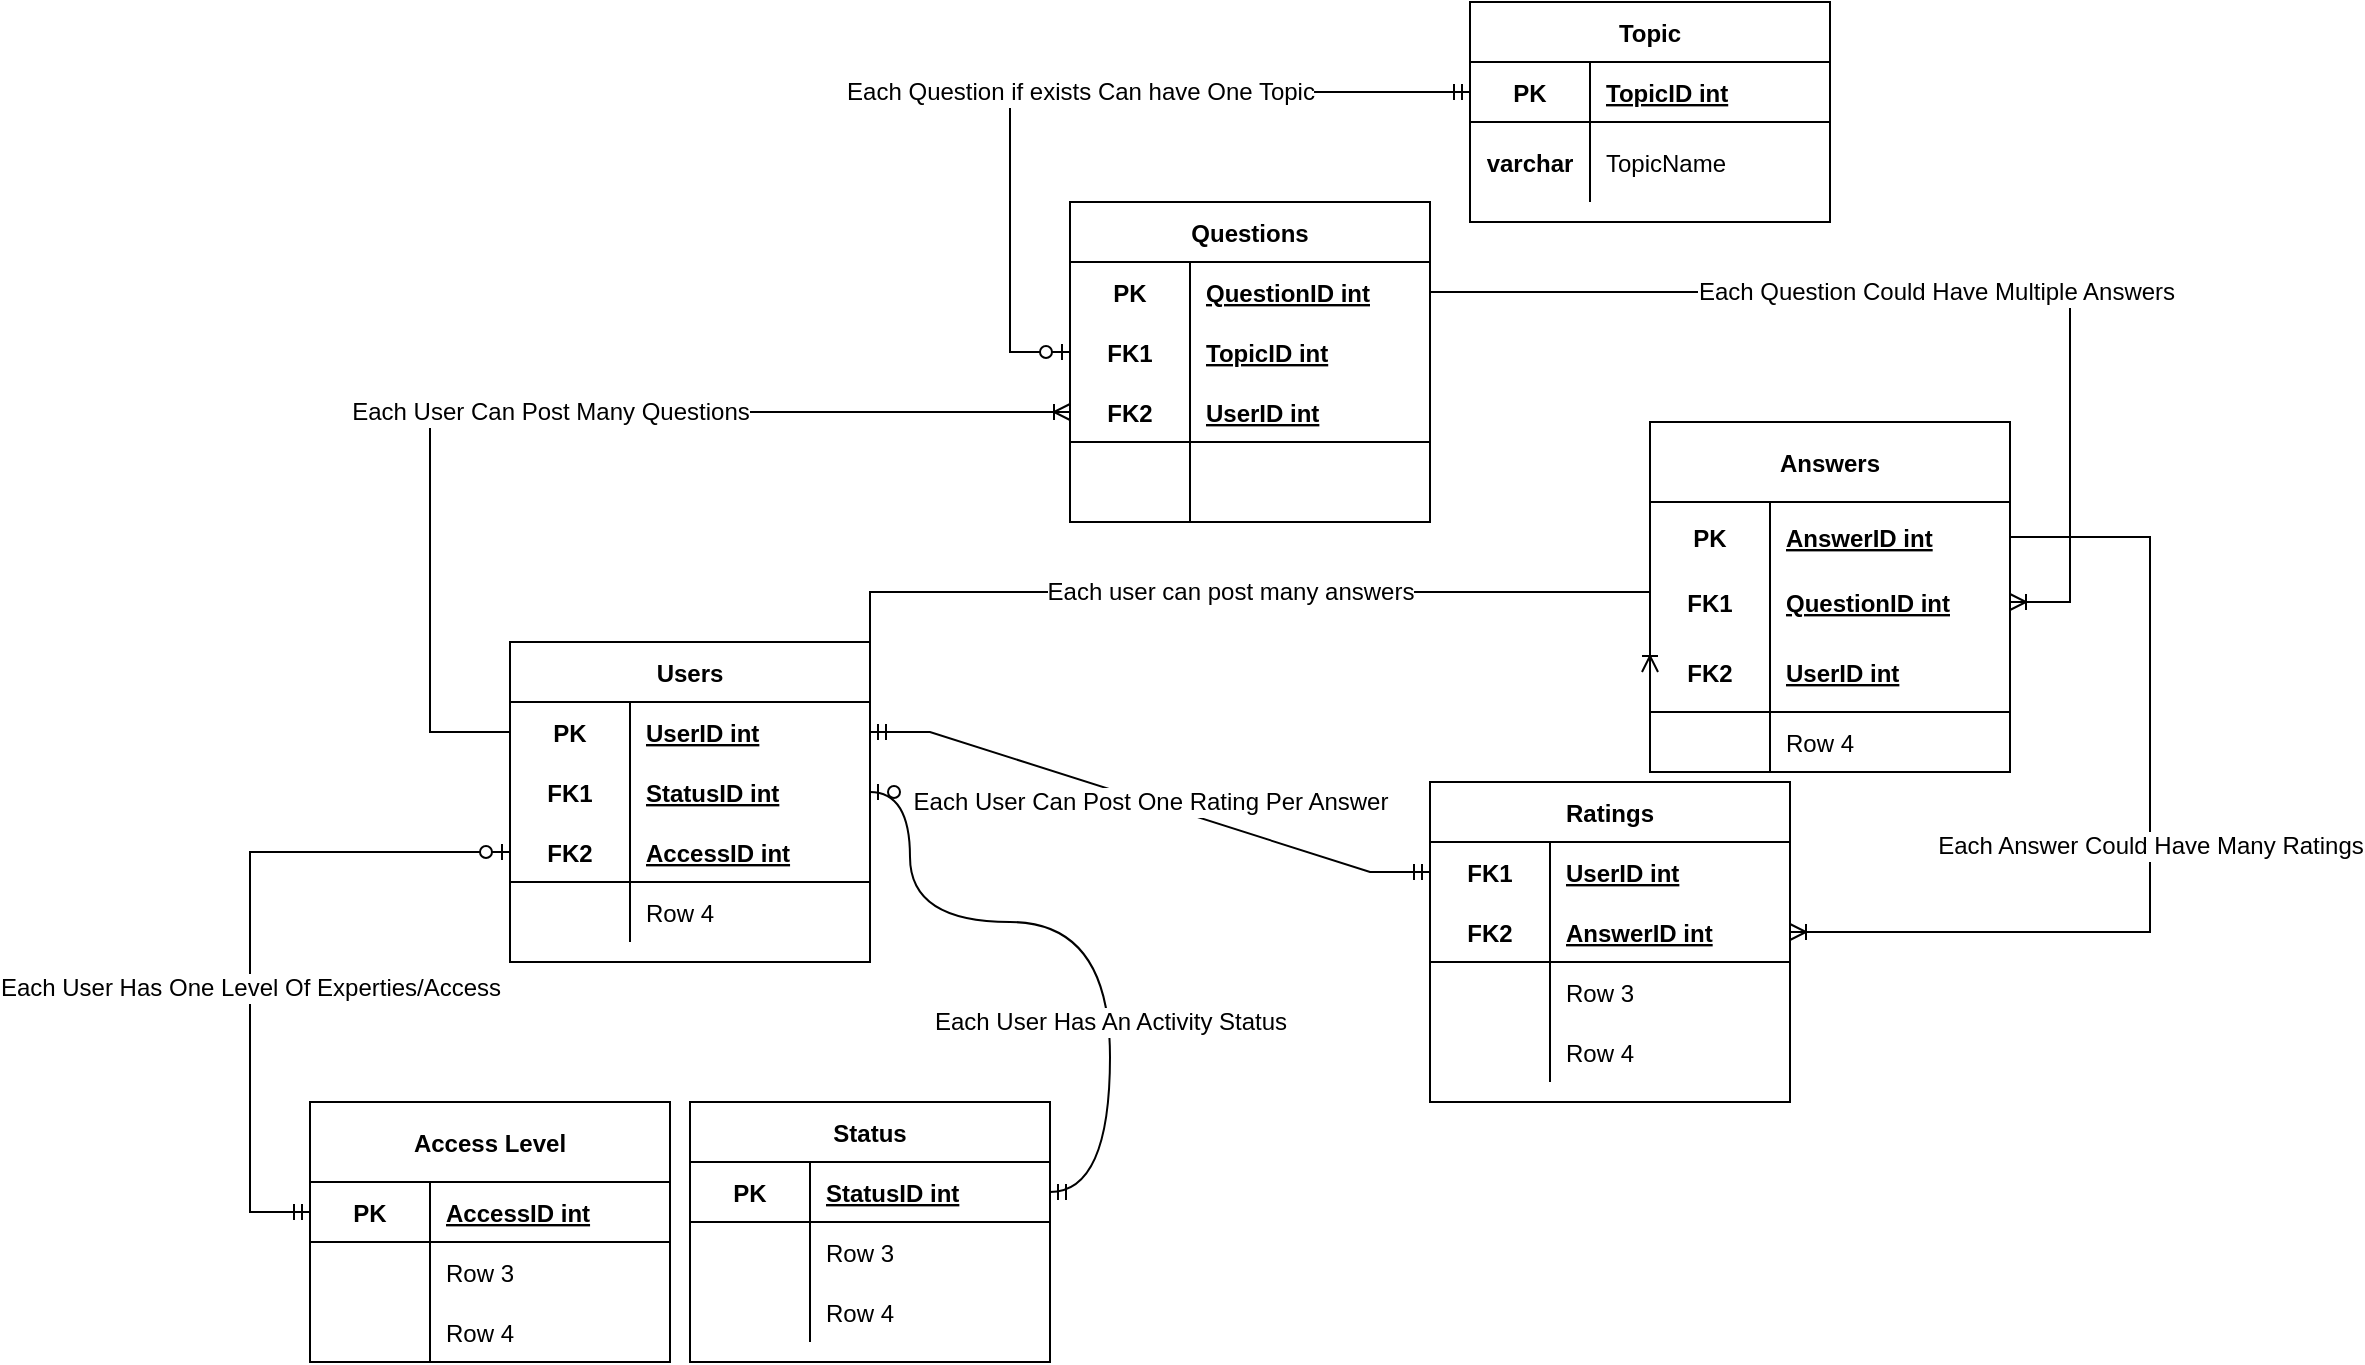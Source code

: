 <mxfile version="17.5.0" type="device"><diagram name="Page-1" id="a7904f86-f2b4-8e86-fa97-74104820619b"><mxGraphModel dx="2596" dy="946" grid="1" gridSize="10" guides="1" tooltips="1" connect="1" arrows="1" fold="1" page="1" pageScale="1" pageWidth="1100" pageHeight="850" background="none" math="0" shadow="0"><root><mxCell id="0"/><mxCell id="1" parent="0"/><mxCell id="Rls586xQBpQvgFE5oUQz-1" value="Users" style="shape=table;startSize=30;container=1;collapsible=1;childLayout=tableLayout;fixedRows=1;rowLines=0;fontStyle=1;align=center;resizeLast=1;strokeColor=default;" vertex="1" parent="1"><mxGeometry x="20" y="440" width="180" height="160" as="geometry"/></mxCell><mxCell id="Rls586xQBpQvgFE5oUQz-2" value="" style="shape=tableRow;horizontal=0;startSize=0;swimlaneHead=0;swimlaneBody=0;fillColor=none;collapsible=0;dropTarget=0;points=[[0,0.5],[1,0.5]];portConstraint=eastwest;top=0;left=0;right=0;bottom=0;" vertex="1" parent="Rls586xQBpQvgFE5oUQz-1"><mxGeometry y="30" width="180" height="30" as="geometry"/></mxCell><mxCell id="Rls586xQBpQvgFE5oUQz-3" value="PK" style="shape=partialRectangle;connectable=0;fillColor=none;top=0;left=0;bottom=0;right=0;fontStyle=1;overflow=hidden;" vertex="1" parent="Rls586xQBpQvgFE5oUQz-2"><mxGeometry width="60" height="30" as="geometry"><mxRectangle width="60" height="30" as="alternateBounds"/></mxGeometry></mxCell><mxCell id="Rls586xQBpQvgFE5oUQz-4" value="UserID int" style="shape=partialRectangle;connectable=0;fillColor=none;top=0;left=0;bottom=0;right=0;align=left;spacingLeft=6;fontStyle=5;overflow=hidden;" vertex="1" parent="Rls586xQBpQvgFE5oUQz-2"><mxGeometry x="60" width="120" height="30" as="geometry"><mxRectangle width="120" height="30" as="alternateBounds"/></mxGeometry></mxCell><mxCell id="Rls586xQBpQvgFE5oUQz-8" value="" style="shape=tableRow;horizontal=0;startSize=0;swimlaneHead=0;swimlaneBody=0;fillColor=none;collapsible=0;dropTarget=0;points=[[0,0.5],[1,0.5]];portConstraint=eastwest;top=0;left=0;right=0;bottom=0;" vertex="1" parent="Rls586xQBpQvgFE5oUQz-1"><mxGeometry y="60" width="180" height="30" as="geometry"/></mxCell><mxCell id="Rls586xQBpQvgFE5oUQz-9" value="FK1" style="shape=partialRectangle;connectable=0;fillColor=none;top=0;left=0;bottom=0;right=0;editable=1;overflow=hidden;fontStyle=1" vertex="1" parent="Rls586xQBpQvgFE5oUQz-8"><mxGeometry width="60" height="30" as="geometry"><mxRectangle width="60" height="30" as="alternateBounds"/></mxGeometry></mxCell><mxCell id="Rls586xQBpQvgFE5oUQz-10" value="StatusID int" style="shape=partialRectangle;connectable=0;fillColor=none;top=0;left=0;bottom=0;right=0;align=left;spacingLeft=6;overflow=hidden;fontStyle=5" vertex="1" parent="Rls586xQBpQvgFE5oUQz-8"><mxGeometry x="60" width="120" height="30" as="geometry"><mxRectangle width="120" height="30" as="alternateBounds"/></mxGeometry></mxCell><mxCell id="Rls586xQBpQvgFE5oUQz-5" value="" style="shape=tableRow;horizontal=0;startSize=0;swimlaneHead=0;swimlaneBody=0;fillColor=none;collapsible=0;dropTarget=0;points=[[0,0.5],[1,0.5]];portConstraint=eastwest;top=0;left=0;right=0;bottom=1;" vertex="1" parent="Rls586xQBpQvgFE5oUQz-1"><mxGeometry y="90" width="180" height="30" as="geometry"/></mxCell><mxCell id="Rls586xQBpQvgFE5oUQz-6" value="FK2" style="shape=partialRectangle;connectable=0;fillColor=none;top=0;left=0;bottom=0;right=0;fontStyle=1;overflow=hidden;" vertex="1" parent="Rls586xQBpQvgFE5oUQz-5"><mxGeometry width="60" height="30" as="geometry"><mxRectangle width="60" height="30" as="alternateBounds"/></mxGeometry></mxCell><mxCell id="Rls586xQBpQvgFE5oUQz-7" value="AccessID int" style="shape=partialRectangle;connectable=0;fillColor=none;top=0;left=0;bottom=0;right=0;align=left;spacingLeft=6;fontStyle=5;overflow=hidden;" vertex="1" parent="Rls586xQBpQvgFE5oUQz-5"><mxGeometry x="60" width="120" height="30" as="geometry"><mxRectangle width="120" height="30" as="alternateBounds"/></mxGeometry></mxCell><mxCell id="Rls586xQBpQvgFE5oUQz-11" value="" style="shape=tableRow;horizontal=0;startSize=0;swimlaneHead=0;swimlaneBody=0;fillColor=none;collapsible=0;dropTarget=0;points=[[0,0.5],[1,0.5]];portConstraint=eastwest;top=0;left=0;right=0;bottom=0;" vertex="1" parent="Rls586xQBpQvgFE5oUQz-1"><mxGeometry y="120" width="180" height="30" as="geometry"/></mxCell><mxCell id="Rls586xQBpQvgFE5oUQz-12" value="" style="shape=partialRectangle;connectable=0;fillColor=none;top=0;left=0;bottom=0;right=0;editable=1;overflow=hidden;" vertex="1" parent="Rls586xQBpQvgFE5oUQz-11"><mxGeometry width="60" height="30" as="geometry"><mxRectangle width="60" height="30" as="alternateBounds"/></mxGeometry></mxCell><mxCell id="Rls586xQBpQvgFE5oUQz-13" value="Row 4" style="shape=partialRectangle;connectable=0;fillColor=none;top=0;left=0;bottom=0;right=0;align=left;spacingLeft=6;overflow=hidden;" vertex="1" parent="Rls586xQBpQvgFE5oUQz-11"><mxGeometry x="60" width="120" height="30" as="geometry"><mxRectangle width="120" height="30" as="alternateBounds"/></mxGeometry></mxCell><mxCell id="Rls586xQBpQvgFE5oUQz-14" value="Answers" style="shape=table;startSize=40;container=1;collapsible=1;childLayout=tableLayout;fixedRows=1;rowLines=0;fontStyle=1;align=center;resizeLast=1;" vertex="1" parent="1"><mxGeometry x="590" y="330" width="180" height="175" as="geometry"/></mxCell><mxCell id="Rls586xQBpQvgFE5oUQz-15" value="" style="shape=tableRow;horizontal=0;startSize=0;swimlaneHead=0;swimlaneBody=0;fillColor=none;collapsible=0;dropTarget=0;points=[[0,0.5],[1,0.5]];portConstraint=eastwest;top=0;left=0;right=0;bottom=0;" vertex="1" parent="Rls586xQBpQvgFE5oUQz-14"><mxGeometry y="40" width="180" height="35" as="geometry"/></mxCell><mxCell id="Rls586xQBpQvgFE5oUQz-16" value="PK" style="shape=partialRectangle;connectable=0;fillColor=none;top=0;left=0;bottom=0;right=0;fontStyle=1;overflow=hidden;" vertex="1" parent="Rls586xQBpQvgFE5oUQz-15"><mxGeometry width="60" height="35" as="geometry"><mxRectangle width="60" height="35" as="alternateBounds"/></mxGeometry></mxCell><mxCell id="Rls586xQBpQvgFE5oUQz-17" value="AnswerID int" style="shape=partialRectangle;connectable=0;fillColor=none;top=0;left=0;bottom=0;right=0;align=left;spacingLeft=6;fontStyle=5;overflow=hidden;" vertex="1" parent="Rls586xQBpQvgFE5oUQz-15"><mxGeometry x="60" width="120" height="35" as="geometry"><mxRectangle width="120" height="35" as="alternateBounds"/></mxGeometry></mxCell><mxCell id="Rls586xQBpQvgFE5oUQz-21" value="" style="shape=tableRow;horizontal=0;startSize=0;swimlaneHead=0;swimlaneBody=0;fillColor=none;collapsible=0;dropTarget=0;points=[[0,0.5],[1,0.5]];portConstraint=eastwest;top=0;left=0;right=0;bottom=0;" vertex="1" parent="Rls586xQBpQvgFE5oUQz-14"><mxGeometry y="75" width="180" height="30" as="geometry"/></mxCell><mxCell id="Rls586xQBpQvgFE5oUQz-22" value="FK1" style="shape=partialRectangle;connectable=0;fillColor=none;top=0;left=0;bottom=0;right=0;editable=1;overflow=hidden;fontStyle=1" vertex="1" parent="Rls586xQBpQvgFE5oUQz-21"><mxGeometry width="60" height="30" as="geometry"><mxRectangle width="60" height="30" as="alternateBounds"/></mxGeometry></mxCell><mxCell id="Rls586xQBpQvgFE5oUQz-23" value="QuestionID int" style="shape=partialRectangle;connectable=0;fillColor=none;top=0;left=0;bottom=0;right=0;align=left;spacingLeft=6;overflow=hidden;fontStyle=5" vertex="1" parent="Rls586xQBpQvgFE5oUQz-21"><mxGeometry x="60" width="120" height="30" as="geometry"><mxRectangle width="120" height="30" as="alternateBounds"/></mxGeometry></mxCell><mxCell id="Rls586xQBpQvgFE5oUQz-18" value="" style="shape=tableRow;horizontal=0;startSize=0;swimlaneHead=0;swimlaneBody=0;fillColor=none;collapsible=0;dropTarget=0;points=[[0,0.5],[1,0.5]];portConstraint=eastwest;top=0;left=0;right=0;bottom=1;" vertex="1" parent="Rls586xQBpQvgFE5oUQz-14"><mxGeometry y="105" width="180" height="40" as="geometry"/></mxCell><mxCell id="Rls586xQBpQvgFE5oUQz-19" value="FK2" style="shape=partialRectangle;connectable=0;fillColor=none;top=0;left=0;bottom=0;right=0;fontStyle=1;overflow=hidden;" vertex="1" parent="Rls586xQBpQvgFE5oUQz-18"><mxGeometry width="60" height="40" as="geometry"><mxRectangle width="60" height="40" as="alternateBounds"/></mxGeometry></mxCell><mxCell id="Rls586xQBpQvgFE5oUQz-20" value="UserID int" style="shape=partialRectangle;connectable=0;fillColor=none;top=0;left=0;bottom=0;right=0;align=left;spacingLeft=6;fontStyle=5;overflow=hidden;" vertex="1" parent="Rls586xQBpQvgFE5oUQz-18"><mxGeometry x="60" width="120" height="40" as="geometry"><mxRectangle width="120" height="40" as="alternateBounds"/></mxGeometry></mxCell><mxCell id="Rls586xQBpQvgFE5oUQz-24" value="" style="shape=tableRow;horizontal=0;startSize=0;swimlaneHead=0;swimlaneBody=0;fillColor=none;collapsible=0;dropTarget=0;points=[[0,0.5],[1,0.5]];portConstraint=eastwest;top=0;left=0;right=0;bottom=0;" vertex="1" parent="Rls586xQBpQvgFE5oUQz-14"><mxGeometry y="145" width="180" height="30" as="geometry"/></mxCell><mxCell id="Rls586xQBpQvgFE5oUQz-25" value="" style="shape=partialRectangle;connectable=0;fillColor=none;top=0;left=0;bottom=0;right=0;editable=1;overflow=hidden;" vertex="1" parent="Rls586xQBpQvgFE5oUQz-24"><mxGeometry width="60" height="30" as="geometry"><mxRectangle width="60" height="30" as="alternateBounds"/></mxGeometry></mxCell><mxCell id="Rls586xQBpQvgFE5oUQz-26" value="Row 4" style="shape=partialRectangle;connectable=0;fillColor=none;top=0;left=0;bottom=0;right=0;align=left;spacingLeft=6;overflow=hidden;" vertex="1" parent="Rls586xQBpQvgFE5oUQz-24"><mxGeometry x="60" width="120" height="30" as="geometry"><mxRectangle width="120" height="30" as="alternateBounds"/></mxGeometry></mxCell><mxCell id="Rls586xQBpQvgFE5oUQz-27" value="Questions" style="shape=table;startSize=30;container=1;collapsible=1;childLayout=tableLayout;fixedRows=1;rowLines=0;fontStyle=1;align=center;resizeLast=1;" vertex="1" parent="1"><mxGeometry x="300" y="220" width="180" height="160" as="geometry"/></mxCell><mxCell id="Rls586xQBpQvgFE5oUQz-34" value="" style="shape=tableRow;horizontal=0;startSize=0;swimlaneHead=0;swimlaneBody=0;fillColor=none;collapsible=0;dropTarget=0;points=[[0,0.5],[1,0.5]];portConstraint=eastwest;top=0;left=0;right=0;bottom=0;" vertex="1" parent="Rls586xQBpQvgFE5oUQz-27"><mxGeometry y="30" width="180" height="30" as="geometry"/></mxCell><mxCell id="Rls586xQBpQvgFE5oUQz-35" value="PK" style="shape=partialRectangle;connectable=0;fillColor=none;top=0;left=0;bottom=0;right=0;editable=1;overflow=hidden;fontStyle=1" vertex="1" parent="Rls586xQBpQvgFE5oUQz-34"><mxGeometry width="60" height="30" as="geometry"><mxRectangle width="60" height="30" as="alternateBounds"/></mxGeometry></mxCell><mxCell id="Rls586xQBpQvgFE5oUQz-36" value="QuestionID int" style="shape=partialRectangle;connectable=0;fillColor=none;top=0;left=0;bottom=0;right=0;align=left;spacingLeft=6;overflow=hidden;fontStyle=5" vertex="1" parent="Rls586xQBpQvgFE5oUQz-34"><mxGeometry x="60" width="120" height="30" as="geometry"><mxRectangle width="120" height="30" as="alternateBounds"/></mxGeometry></mxCell><mxCell id="Rls586xQBpQvgFE5oUQz-37" value="" style="shape=tableRow;horizontal=0;startSize=0;swimlaneHead=0;swimlaneBody=0;fillColor=none;collapsible=0;dropTarget=0;points=[[0,0.5],[1,0.5]];portConstraint=eastwest;top=0;left=0;right=0;bottom=0;" vertex="1" parent="Rls586xQBpQvgFE5oUQz-27"><mxGeometry y="60" width="180" height="30" as="geometry"/></mxCell><mxCell id="Rls586xQBpQvgFE5oUQz-38" value="FK1" style="shape=partialRectangle;connectable=0;fillColor=none;top=0;left=0;bottom=0;right=0;editable=1;overflow=hidden;fontStyle=1" vertex="1" parent="Rls586xQBpQvgFE5oUQz-37"><mxGeometry width="60" height="30" as="geometry"><mxRectangle width="60" height="30" as="alternateBounds"/></mxGeometry></mxCell><mxCell id="Rls586xQBpQvgFE5oUQz-39" value="TopicID int" style="shape=partialRectangle;connectable=0;fillColor=none;top=0;left=0;bottom=0;right=0;align=left;spacingLeft=6;overflow=hidden;fontStyle=5" vertex="1" parent="Rls586xQBpQvgFE5oUQz-37"><mxGeometry x="60" width="120" height="30" as="geometry"><mxRectangle width="120" height="30" as="alternateBounds"/></mxGeometry></mxCell><mxCell id="Rls586xQBpQvgFE5oUQz-31" value="" style="shape=tableRow;horizontal=0;startSize=0;swimlaneHead=0;swimlaneBody=0;fillColor=none;collapsible=0;dropTarget=0;points=[[0,0.5],[1,0.5]];portConstraint=eastwest;top=0;left=0;right=0;bottom=1;" vertex="1" parent="Rls586xQBpQvgFE5oUQz-27"><mxGeometry y="90" width="180" height="30" as="geometry"/></mxCell><mxCell id="Rls586xQBpQvgFE5oUQz-32" value="FK2" style="shape=partialRectangle;connectable=0;fillColor=none;top=0;left=0;bottom=0;right=0;fontStyle=1;overflow=hidden;" vertex="1" parent="Rls586xQBpQvgFE5oUQz-31"><mxGeometry width="60" height="30" as="geometry"><mxRectangle width="60" height="30" as="alternateBounds"/></mxGeometry></mxCell><mxCell id="Rls586xQBpQvgFE5oUQz-33" value="UserID int" style="shape=partialRectangle;connectable=0;fillColor=none;top=0;left=0;bottom=0;right=0;align=left;spacingLeft=6;fontStyle=5;overflow=hidden;" vertex="1" parent="Rls586xQBpQvgFE5oUQz-31"><mxGeometry x="60" width="120" height="30" as="geometry"><mxRectangle width="120" height="30" as="alternateBounds"/></mxGeometry></mxCell><mxCell id="Rls586xQBpQvgFE5oUQz-28" value="" style="shape=tableRow;horizontal=0;startSize=0;swimlaneHead=0;swimlaneBody=0;fillColor=none;collapsible=0;dropTarget=0;points=[[0,0.5],[1,0.5]];portConstraint=eastwest;top=0;left=0;right=0;bottom=0;" vertex="1" parent="Rls586xQBpQvgFE5oUQz-27"><mxGeometry y="120" width="180" height="40" as="geometry"/></mxCell><mxCell id="Rls586xQBpQvgFE5oUQz-29" value="" style="shape=partialRectangle;connectable=0;fillColor=none;top=0;left=0;bottom=0;right=0;fontStyle=1;overflow=hidden;" vertex="1" parent="Rls586xQBpQvgFE5oUQz-28"><mxGeometry width="60" height="40" as="geometry"><mxRectangle width="60" height="40" as="alternateBounds"/></mxGeometry></mxCell><mxCell id="Rls586xQBpQvgFE5oUQz-30" value="" style="shape=partialRectangle;connectable=0;fillColor=none;top=0;left=0;bottom=0;right=0;align=left;spacingLeft=6;fontStyle=5;overflow=hidden;" vertex="1" parent="Rls586xQBpQvgFE5oUQz-28"><mxGeometry x="60" width="120" height="40" as="geometry"><mxRectangle width="120" height="40" as="alternateBounds"/></mxGeometry></mxCell><mxCell id="Rls586xQBpQvgFE5oUQz-40" value="Each user can post many answers" style="edgeStyle=elbowEdgeStyle;fontSize=12;html=1;endArrow=ERoneToMany;rounded=0;entryX=0;entryY=0.5;entryDx=0;entryDy=0;exitX=1;exitY=0.5;exitDx=0;exitDy=0;elbow=vertical;" edge="1" parent="1" source="Rls586xQBpQvgFE5oUQz-2" target="Rls586xQBpQvgFE5oUQz-18"><mxGeometry width="100" height="100" relative="1" as="geometry"><mxPoint x="690" y="810" as="sourcePoint"/><mxPoint x="440" y="160" as="targetPoint"/><Array as="points"><mxPoint x="470" y="415"/></Array></mxGeometry></mxCell><mxCell id="Rls586xQBpQvgFE5oUQz-43" value="Each User Can Post Many Questions" style="edgeStyle=elbowEdgeStyle;fontSize=12;html=1;endArrow=ERoneToMany;rounded=0;entryX=0;entryY=0.5;entryDx=0;entryDy=0;exitX=0;exitY=0.5;exitDx=0;exitDy=0;" edge="1" parent="1" source="Rls586xQBpQvgFE5oUQz-2" target="Rls586xQBpQvgFE5oUQz-31"><mxGeometry width="100" height="100" relative="1" as="geometry"><mxPoint x="30" y="180" as="sourcePoint"/><mxPoint x="120" y="250" as="targetPoint"/><Array as="points"><mxPoint x="-20" y="360"/><mxPoint x="220" y="320"/><mxPoint x="380" y="590"/><mxPoint x="400" y="570"/></Array></mxGeometry></mxCell><mxCell id="Rls586xQBpQvgFE5oUQz-45" value="Each Question Could Have Multiple Answers" style="edgeStyle=elbowEdgeStyle;fontSize=12;html=1;endArrow=ERoneToMany;rounded=0;exitX=1;exitY=0.5;exitDx=0;exitDy=0;entryX=1;entryY=0.5;entryDx=0;entryDy=0;" edge="1" parent="1" source="Rls586xQBpQvgFE5oUQz-34" target="Rls586xQBpQvgFE5oUQz-21"><mxGeometry width="100" height="100" relative="1" as="geometry"><mxPoint x="580" y="460" as="sourcePoint"/><mxPoint x="990" y="550" as="targetPoint"/><Array as="points"><mxPoint x="800" y="550"/><mxPoint x="810" y="580"/></Array></mxGeometry></mxCell><mxCell id="Rls586xQBpQvgFE5oUQz-47" value="Ratings" style="shape=table;startSize=30;container=1;collapsible=1;childLayout=tableLayout;fixedRows=1;rowLines=0;fontStyle=1;align=center;resizeLast=1;" vertex="1" parent="1"><mxGeometry x="480" y="510" width="180" height="160" as="geometry"/></mxCell><mxCell id="Rls586xQBpQvgFE5oUQz-48" value="" style="shape=tableRow;horizontal=0;startSize=0;swimlaneHead=0;swimlaneBody=0;fillColor=none;collapsible=0;dropTarget=0;points=[[0,0.5],[1,0.5]];portConstraint=eastwest;top=0;left=0;right=0;bottom=0;" vertex="1" parent="Rls586xQBpQvgFE5oUQz-47"><mxGeometry y="30" width="180" height="30" as="geometry"/></mxCell><mxCell id="Rls586xQBpQvgFE5oUQz-49" value="FK1" style="shape=partialRectangle;connectable=0;fillColor=none;top=0;left=0;bottom=0;right=0;fontStyle=1;overflow=hidden;" vertex="1" parent="Rls586xQBpQvgFE5oUQz-48"><mxGeometry width="60" height="30" as="geometry"><mxRectangle width="60" height="30" as="alternateBounds"/></mxGeometry></mxCell><mxCell id="Rls586xQBpQvgFE5oUQz-50" value="UserID int" style="shape=partialRectangle;connectable=0;fillColor=none;top=0;left=0;bottom=0;right=0;align=left;spacingLeft=6;fontStyle=5;overflow=hidden;" vertex="1" parent="Rls586xQBpQvgFE5oUQz-48"><mxGeometry x="60" width="120" height="30" as="geometry"><mxRectangle width="120" height="30" as="alternateBounds"/></mxGeometry></mxCell><mxCell id="Rls586xQBpQvgFE5oUQz-51" value="" style="shape=tableRow;horizontal=0;startSize=0;swimlaneHead=0;swimlaneBody=0;fillColor=none;collapsible=0;dropTarget=0;points=[[0,0.5],[1,0.5]];portConstraint=eastwest;top=0;left=0;right=0;bottom=1;" vertex="1" parent="Rls586xQBpQvgFE5oUQz-47"><mxGeometry y="60" width="180" height="30" as="geometry"/></mxCell><mxCell id="Rls586xQBpQvgFE5oUQz-52" value="FK2" style="shape=partialRectangle;connectable=0;fillColor=none;top=0;left=0;bottom=0;right=0;fontStyle=1;overflow=hidden;" vertex="1" parent="Rls586xQBpQvgFE5oUQz-51"><mxGeometry width="60" height="30" as="geometry"><mxRectangle width="60" height="30" as="alternateBounds"/></mxGeometry></mxCell><mxCell id="Rls586xQBpQvgFE5oUQz-53" value="AnswerID int" style="shape=partialRectangle;connectable=0;fillColor=none;top=0;left=0;bottom=0;right=0;align=left;spacingLeft=6;fontStyle=5;overflow=hidden;" vertex="1" parent="Rls586xQBpQvgFE5oUQz-51"><mxGeometry x="60" width="120" height="30" as="geometry"><mxRectangle width="120" height="30" as="alternateBounds"/></mxGeometry></mxCell><mxCell id="Rls586xQBpQvgFE5oUQz-54" value="" style="shape=tableRow;horizontal=0;startSize=0;swimlaneHead=0;swimlaneBody=0;fillColor=none;collapsible=0;dropTarget=0;points=[[0,0.5],[1,0.5]];portConstraint=eastwest;top=0;left=0;right=0;bottom=0;" vertex="1" parent="Rls586xQBpQvgFE5oUQz-47"><mxGeometry y="90" width="180" height="30" as="geometry"/></mxCell><mxCell id="Rls586xQBpQvgFE5oUQz-55" value="" style="shape=partialRectangle;connectable=0;fillColor=none;top=0;left=0;bottom=0;right=0;editable=1;overflow=hidden;" vertex="1" parent="Rls586xQBpQvgFE5oUQz-54"><mxGeometry width="60" height="30" as="geometry"><mxRectangle width="60" height="30" as="alternateBounds"/></mxGeometry></mxCell><mxCell id="Rls586xQBpQvgFE5oUQz-56" value="Row 3" style="shape=partialRectangle;connectable=0;fillColor=none;top=0;left=0;bottom=0;right=0;align=left;spacingLeft=6;overflow=hidden;" vertex="1" parent="Rls586xQBpQvgFE5oUQz-54"><mxGeometry x="60" width="120" height="30" as="geometry"><mxRectangle width="120" height="30" as="alternateBounds"/></mxGeometry></mxCell><mxCell id="Rls586xQBpQvgFE5oUQz-57" value="" style="shape=tableRow;horizontal=0;startSize=0;swimlaneHead=0;swimlaneBody=0;fillColor=none;collapsible=0;dropTarget=0;points=[[0,0.5],[1,0.5]];portConstraint=eastwest;top=0;left=0;right=0;bottom=0;" vertex="1" parent="Rls586xQBpQvgFE5oUQz-47"><mxGeometry y="120" width="180" height="30" as="geometry"/></mxCell><mxCell id="Rls586xQBpQvgFE5oUQz-58" value="" style="shape=partialRectangle;connectable=0;fillColor=none;top=0;left=0;bottom=0;right=0;editable=1;overflow=hidden;" vertex="1" parent="Rls586xQBpQvgFE5oUQz-57"><mxGeometry width="60" height="30" as="geometry"><mxRectangle width="60" height="30" as="alternateBounds"/></mxGeometry></mxCell><mxCell id="Rls586xQBpQvgFE5oUQz-59" value="Row 4" style="shape=partialRectangle;connectable=0;fillColor=none;top=0;left=0;bottom=0;right=0;align=left;spacingLeft=6;overflow=hidden;" vertex="1" parent="Rls586xQBpQvgFE5oUQz-57"><mxGeometry x="60" width="120" height="30" as="geometry"><mxRectangle width="120" height="30" as="alternateBounds"/></mxGeometry></mxCell><mxCell id="Rls586xQBpQvgFE5oUQz-60" value="Each Answer Could Have Many Ratings" style="edgeStyle=elbowEdgeStyle;fontSize=12;html=1;endArrow=ERoneToMany;rounded=0;exitX=1;exitY=0.5;exitDx=0;exitDy=0;entryX=1;entryY=0.5;entryDx=0;entryDy=0;" edge="1" parent="1" source="Rls586xQBpQvgFE5oUQz-15" target="Rls586xQBpQvgFE5oUQz-51"><mxGeometry width="100" height="100" relative="1" as="geometry"><mxPoint x="820" y="600" as="sourcePoint"/><mxPoint x="780" y="650" as="targetPoint"/><Array as="points"><mxPoint x="840" y="490"/><mxPoint x="800" y="530"/></Array></mxGeometry></mxCell><mxCell id="Rls586xQBpQvgFE5oUQz-64" value="Each User Can Post One Rating Per Answer" style="edgeStyle=entityRelationEdgeStyle;fontSize=12;html=1;endArrow=ERmandOne;startArrow=ERmandOne;rounded=0;exitX=1;exitY=0.5;exitDx=0;exitDy=0;entryX=0;entryY=0.5;entryDx=0;entryDy=0;" edge="1" parent="1" source="Rls586xQBpQvgFE5oUQz-2" target="Rls586xQBpQvgFE5oUQz-48"><mxGeometry width="100" height="100" relative="1" as="geometry"><mxPoint x="300" y="680" as="sourcePoint"/><mxPoint x="400" y="580" as="targetPoint"/></mxGeometry></mxCell><mxCell id="Rls586xQBpQvgFE5oUQz-81" value="Access Level" style="shape=table;startSize=40;container=1;collapsible=1;childLayout=tableLayout;fixedRows=1;rowLines=0;fontStyle=1;align=center;resizeLast=1;" vertex="1" parent="1"><mxGeometry x="-80" y="670" width="180" height="130" as="geometry"/></mxCell><mxCell id="Rls586xQBpQvgFE5oUQz-85" value="" style="shape=tableRow;horizontal=0;startSize=0;swimlaneHead=0;swimlaneBody=0;fillColor=none;collapsible=0;dropTarget=0;points=[[0,0.5],[1,0.5]];portConstraint=eastwest;top=0;left=0;right=0;bottom=1;" vertex="1" parent="Rls586xQBpQvgFE5oUQz-81"><mxGeometry y="40" width="180" height="30" as="geometry"/></mxCell><mxCell id="Rls586xQBpQvgFE5oUQz-86" value="PK" style="shape=partialRectangle;connectable=0;fillColor=none;top=0;left=0;bottom=0;right=0;fontStyle=1;overflow=hidden;" vertex="1" parent="Rls586xQBpQvgFE5oUQz-85"><mxGeometry width="60" height="30" as="geometry"><mxRectangle width="60" height="30" as="alternateBounds"/></mxGeometry></mxCell><mxCell id="Rls586xQBpQvgFE5oUQz-87" value="AccessID int" style="shape=partialRectangle;connectable=0;fillColor=none;top=0;left=0;bottom=0;right=0;align=left;spacingLeft=6;fontStyle=5;overflow=hidden;" vertex="1" parent="Rls586xQBpQvgFE5oUQz-85"><mxGeometry x="60" width="120" height="30" as="geometry"><mxRectangle width="120" height="30" as="alternateBounds"/></mxGeometry></mxCell><mxCell id="Rls586xQBpQvgFE5oUQz-88" value="" style="shape=tableRow;horizontal=0;startSize=0;swimlaneHead=0;swimlaneBody=0;fillColor=none;collapsible=0;dropTarget=0;points=[[0,0.5],[1,0.5]];portConstraint=eastwest;top=0;left=0;right=0;bottom=0;" vertex="1" parent="Rls586xQBpQvgFE5oUQz-81"><mxGeometry y="70" width="180" height="30" as="geometry"/></mxCell><mxCell id="Rls586xQBpQvgFE5oUQz-89" value="" style="shape=partialRectangle;connectable=0;fillColor=none;top=0;left=0;bottom=0;right=0;editable=1;overflow=hidden;" vertex="1" parent="Rls586xQBpQvgFE5oUQz-88"><mxGeometry width="60" height="30" as="geometry"><mxRectangle width="60" height="30" as="alternateBounds"/></mxGeometry></mxCell><mxCell id="Rls586xQBpQvgFE5oUQz-90" value="Row 3" style="shape=partialRectangle;connectable=0;fillColor=none;top=0;left=0;bottom=0;right=0;align=left;spacingLeft=6;overflow=hidden;" vertex="1" parent="Rls586xQBpQvgFE5oUQz-88"><mxGeometry x="60" width="120" height="30" as="geometry"><mxRectangle width="120" height="30" as="alternateBounds"/></mxGeometry></mxCell><mxCell id="Rls586xQBpQvgFE5oUQz-91" value="" style="shape=tableRow;horizontal=0;startSize=0;swimlaneHead=0;swimlaneBody=0;fillColor=none;collapsible=0;dropTarget=0;points=[[0,0.5],[1,0.5]];portConstraint=eastwest;top=0;left=0;right=0;bottom=0;" vertex="1" parent="Rls586xQBpQvgFE5oUQz-81"><mxGeometry y="100" width="180" height="30" as="geometry"/></mxCell><mxCell id="Rls586xQBpQvgFE5oUQz-92" value="" style="shape=partialRectangle;connectable=0;fillColor=none;top=0;left=0;bottom=0;right=0;editable=1;overflow=hidden;" vertex="1" parent="Rls586xQBpQvgFE5oUQz-91"><mxGeometry width="60" height="30" as="geometry"><mxRectangle width="60" height="30" as="alternateBounds"/></mxGeometry></mxCell><mxCell id="Rls586xQBpQvgFE5oUQz-93" value="Row 4" style="shape=partialRectangle;connectable=0;fillColor=none;top=0;left=0;bottom=0;right=0;align=left;spacingLeft=6;overflow=hidden;" vertex="1" parent="Rls586xQBpQvgFE5oUQz-91"><mxGeometry x="60" width="120" height="30" as="geometry"><mxRectangle width="120" height="30" as="alternateBounds"/></mxGeometry></mxCell><mxCell id="Rls586xQBpQvgFE5oUQz-95" value="Each Question if exists Can have One Topic" style="edgeStyle=elbowEdgeStyle;fontSize=12;html=1;endArrow=ERzeroToOne;startArrow=ERmandOne;rounded=0;exitX=0;exitY=0.5;exitDx=0;exitDy=0;entryX=0;entryY=0.5;entryDx=0;entryDy=0;" edge="1" parent="1" source="Rls586xQBpQvgFE5oUQz-101" target="Rls586xQBpQvgFE5oUQz-37"><mxGeometry width="100" height="100" relative="1" as="geometry"><mxPoint x="500" y="135" as="sourcePoint"/><mxPoint x="350" y="70" as="targetPoint"/><Array as="points"><mxPoint x="270" y="210"/></Array></mxGeometry></mxCell><mxCell id="Rls586xQBpQvgFE5oUQz-97" value="Topic" style="shape=table;startSize=30;container=1;collapsible=1;childLayout=tableLayout;fixedRows=1;rowLines=0;fontStyle=1;align=center;resizeLast=1;strokeColor=default;fillColor=none;" vertex="1" parent="1"><mxGeometry x="500" y="120" width="180" height="110" as="geometry"/></mxCell><mxCell id="Rls586xQBpQvgFE5oUQz-101" value="" style="shape=tableRow;horizontal=0;startSize=0;swimlaneHead=0;swimlaneBody=0;fillColor=none;collapsible=0;dropTarget=0;points=[[0,0.5],[1,0.5]];portConstraint=eastwest;top=0;left=0;right=0;bottom=1;strokeColor=default;" vertex="1" parent="Rls586xQBpQvgFE5oUQz-97"><mxGeometry y="30" width="180" height="30" as="geometry"/></mxCell><mxCell id="Rls586xQBpQvgFE5oUQz-102" value="PK" style="shape=partialRectangle;connectable=0;fillColor=none;top=0;left=0;bottom=0;right=0;fontStyle=1;overflow=hidden;strokeColor=default;" vertex="1" parent="Rls586xQBpQvgFE5oUQz-101"><mxGeometry width="60" height="30" as="geometry"><mxRectangle width="60" height="30" as="alternateBounds"/></mxGeometry></mxCell><mxCell id="Rls586xQBpQvgFE5oUQz-103" value="TopicID int" style="shape=partialRectangle;connectable=0;fillColor=none;top=0;left=0;bottom=0;right=0;align=left;spacingLeft=6;fontStyle=5;overflow=hidden;strokeColor=default;" vertex="1" parent="Rls586xQBpQvgFE5oUQz-101"><mxGeometry x="60" width="120" height="30" as="geometry"><mxRectangle width="120" height="30" as="alternateBounds"/></mxGeometry></mxCell><mxCell id="Rls586xQBpQvgFE5oUQz-104" value="" style="shape=tableRow;horizontal=0;startSize=0;swimlaneHead=0;swimlaneBody=0;fillColor=none;collapsible=0;dropTarget=0;points=[[0,0.5],[1,0.5]];portConstraint=eastwest;top=0;left=0;right=0;bottom=0;strokeColor=default;" vertex="1" parent="Rls586xQBpQvgFE5oUQz-97"><mxGeometry y="60" width="180" height="40" as="geometry"/></mxCell><mxCell id="Rls586xQBpQvgFE5oUQz-105" value="varchar" style="shape=partialRectangle;connectable=0;fillColor=none;top=0;left=0;bottom=0;right=0;editable=1;overflow=hidden;strokeColor=default;fontStyle=1" vertex="1" parent="Rls586xQBpQvgFE5oUQz-104"><mxGeometry width="60" height="40" as="geometry"><mxRectangle width="60" height="40" as="alternateBounds"/></mxGeometry></mxCell><mxCell id="Rls586xQBpQvgFE5oUQz-106" value="TopicName " style="shape=partialRectangle;connectable=0;fillColor=none;top=0;left=0;bottom=0;right=0;align=left;spacingLeft=6;overflow=hidden;strokeColor=default;" vertex="1" parent="Rls586xQBpQvgFE5oUQz-104"><mxGeometry x="60" width="120" height="40" as="geometry"><mxRectangle width="120" height="40" as="alternateBounds"/></mxGeometry></mxCell><mxCell id="Rls586xQBpQvgFE5oUQz-110" value="Each User Has One Level Of Experties/Access" style="edgeStyle=elbowEdgeStyle;fontSize=12;html=1;endArrow=ERzeroToOne;startArrow=ERmandOne;rounded=0;exitX=0;exitY=0.5;exitDx=0;exitDy=0;entryX=0;entryY=0.5;entryDx=0;entryDy=0;" edge="1" parent="1" source="Rls586xQBpQvgFE5oUQz-85" target="Rls586xQBpQvgFE5oUQz-5"><mxGeometry x="-0.164" width="100" height="100" relative="1" as="geometry"><mxPoint x="-80" y="680" as="sourcePoint"/><mxPoint x="20" y="580" as="targetPoint"/><Array as="points"><mxPoint x="-110" y="660"/><mxPoint x="-100" y="640"/><mxPoint y="570"/></Array><mxPoint as="offset"/></mxGeometry></mxCell><mxCell id="Rls586xQBpQvgFE5oUQz-111" value="Status" style="shape=table;startSize=30;container=1;collapsible=1;childLayout=tableLayout;fixedRows=1;rowLines=0;fontStyle=1;align=center;resizeLast=1;strokeColor=default;fillColor=none;" vertex="1" parent="1"><mxGeometry x="110" y="670" width="180" height="130" as="geometry"/></mxCell><mxCell id="Rls586xQBpQvgFE5oUQz-115" value="" style="shape=tableRow;horizontal=0;startSize=0;swimlaneHead=0;swimlaneBody=0;fillColor=none;collapsible=0;dropTarget=0;points=[[0,0.5],[1,0.5]];portConstraint=eastwest;top=0;left=0;right=0;bottom=1;strokeColor=default;" vertex="1" parent="Rls586xQBpQvgFE5oUQz-111"><mxGeometry y="30" width="180" height="30" as="geometry"/></mxCell><mxCell id="Rls586xQBpQvgFE5oUQz-116" value="PK" style="shape=partialRectangle;connectable=0;fillColor=none;top=0;left=0;bottom=0;right=0;fontStyle=1;overflow=hidden;strokeColor=default;" vertex="1" parent="Rls586xQBpQvgFE5oUQz-115"><mxGeometry width="60" height="30" as="geometry"><mxRectangle width="60" height="30" as="alternateBounds"/></mxGeometry></mxCell><mxCell id="Rls586xQBpQvgFE5oUQz-117" value="StatusID int" style="shape=partialRectangle;connectable=0;fillColor=none;top=0;left=0;bottom=0;right=0;align=left;spacingLeft=6;fontStyle=5;overflow=hidden;strokeColor=default;" vertex="1" parent="Rls586xQBpQvgFE5oUQz-115"><mxGeometry x="60" width="120" height="30" as="geometry"><mxRectangle width="120" height="30" as="alternateBounds"/></mxGeometry></mxCell><mxCell id="Rls586xQBpQvgFE5oUQz-118" value="" style="shape=tableRow;horizontal=0;startSize=0;swimlaneHead=0;swimlaneBody=0;fillColor=none;collapsible=0;dropTarget=0;points=[[0,0.5],[1,0.5]];portConstraint=eastwest;top=0;left=0;right=0;bottom=0;strokeColor=default;" vertex="1" parent="Rls586xQBpQvgFE5oUQz-111"><mxGeometry y="60" width="180" height="30" as="geometry"/></mxCell><mxCell id="Rls586xQBpQvgFE5oUQz-119" value="" style="shape=partialRectangle;connectable=0;fillColor=none;top=0;left=0;bottom=0;right=0;editable=1;overflow=hidden;strokeColor=default;" vertex="1" parent="Rls586xQBpQvgFE5oUQz-118"><mxGeometry width="60" height="30" as="geometry"><mxRectangle width="60" height="30" as="alternateBounds"/></mxGeometry></mxCell><mxCell id="Rls586xQBpQvgFE5oUQz-120" value="Row 3" style="shape=partialRectangle;connectable=0;fillColor=none;top=0;left=0;bottom=0;right=0;align=left;spacingLeft=6;overflow=hidden;strokeColor=default;" vertex="1" parent="Rls586xQBpQvgFE5oUQz-118"><mxGeometry x="60" width="120" height="30" as="geometry"><mxRectangle width="120" height="30" as="alternateBounds"/></mxGeometry></mxCell><mxCell id="Rls586xQBpQvgFE5oUQz-121" value="" style="shape=tableRow;horizontal=0;startSize=0;swimlaneHead=0;swimlaneBody=0;fillColor=none;collapsible=0;dropTarget=0;points=[[0,0.5],[1,0.5]];portConstraint=eastwest;top=0;left=0;right=0;bottom=0;strokeColor=default;" vertex="1" parent="Rls586xQBpQvgFE5oUQz-111"><mxGeometry y="90" width="180" height="30" as="geometry"/></mxCell><mxCell id="Rls586xQBpQvgFE5oUQz-122" value="" style="shape=partialRectangle;connectable=0;fillColor=none;top=0;left=0;bottom=0;right=0;editable=1;overflow=hidden;strokeColor=default;" vertex="1" parent="Rls586xQBpQvgFE5oUQz-121"><mxGeometry width="60" height="30" as="geometry"><mxRectangle width="60" height="30" as="alternateBounds"/></mxGeometry></mxCell><mxCell id="Rls586xQBpQvgFE5oUQz-123" value="Row 4" style="shape=partialRectangle;connectable=0;fillColor=none;top=0;left=0;bottom=0;right=0;align=left;spacingLeft=6;overflow=hidden;strokeColor=default;" vertex="1" parent="Rls586xQBpQvgFE5oUQz-121"><mxGeometry x="60" width="120" height="30" as="geometry"><mxRectangle width="120" height="30" as="alternateBounds"/></mxGeometry></mxCell><mxCell id="Rls586xQBpQvgFE5oUQz-124" value="Each User Has An Activity Status" style="edgeStyle=orthogonalEdgeStyle;fontSize=12;html=1;endArrow=ERzeroToOne;startArrow=ERmandOne;rounded=0;exitX=1;exitY=0.5;exitDx=0;exitDy=0;entryX=1;entryY=0.5;entryDx=0;entryDy=0;elbow=vertical;curved=1;" edge="1" parent="1" source="Rls586xQBpQvgFE5oUQz-115" target="Rls586xQBpQvgFE5oUQz-8"><mxGeometry x="-0.343" width="100" height="100" relative="1" as="geometry"><mxPoint x="310" y="710" as="sourcePoint"/><mxPoint x="410" y="610" as="targetPoint"/><Array as="points"><mxPoint x="320" y="715"/><mxPoint x="320" y="580"/><mxPoint x="220" y="580"/><mxPoint x="220" y="515"/></Array><mxPoint as="offset"/></mxGeometry></mxCell></root></mxGraphModel></diagram></mxfile>